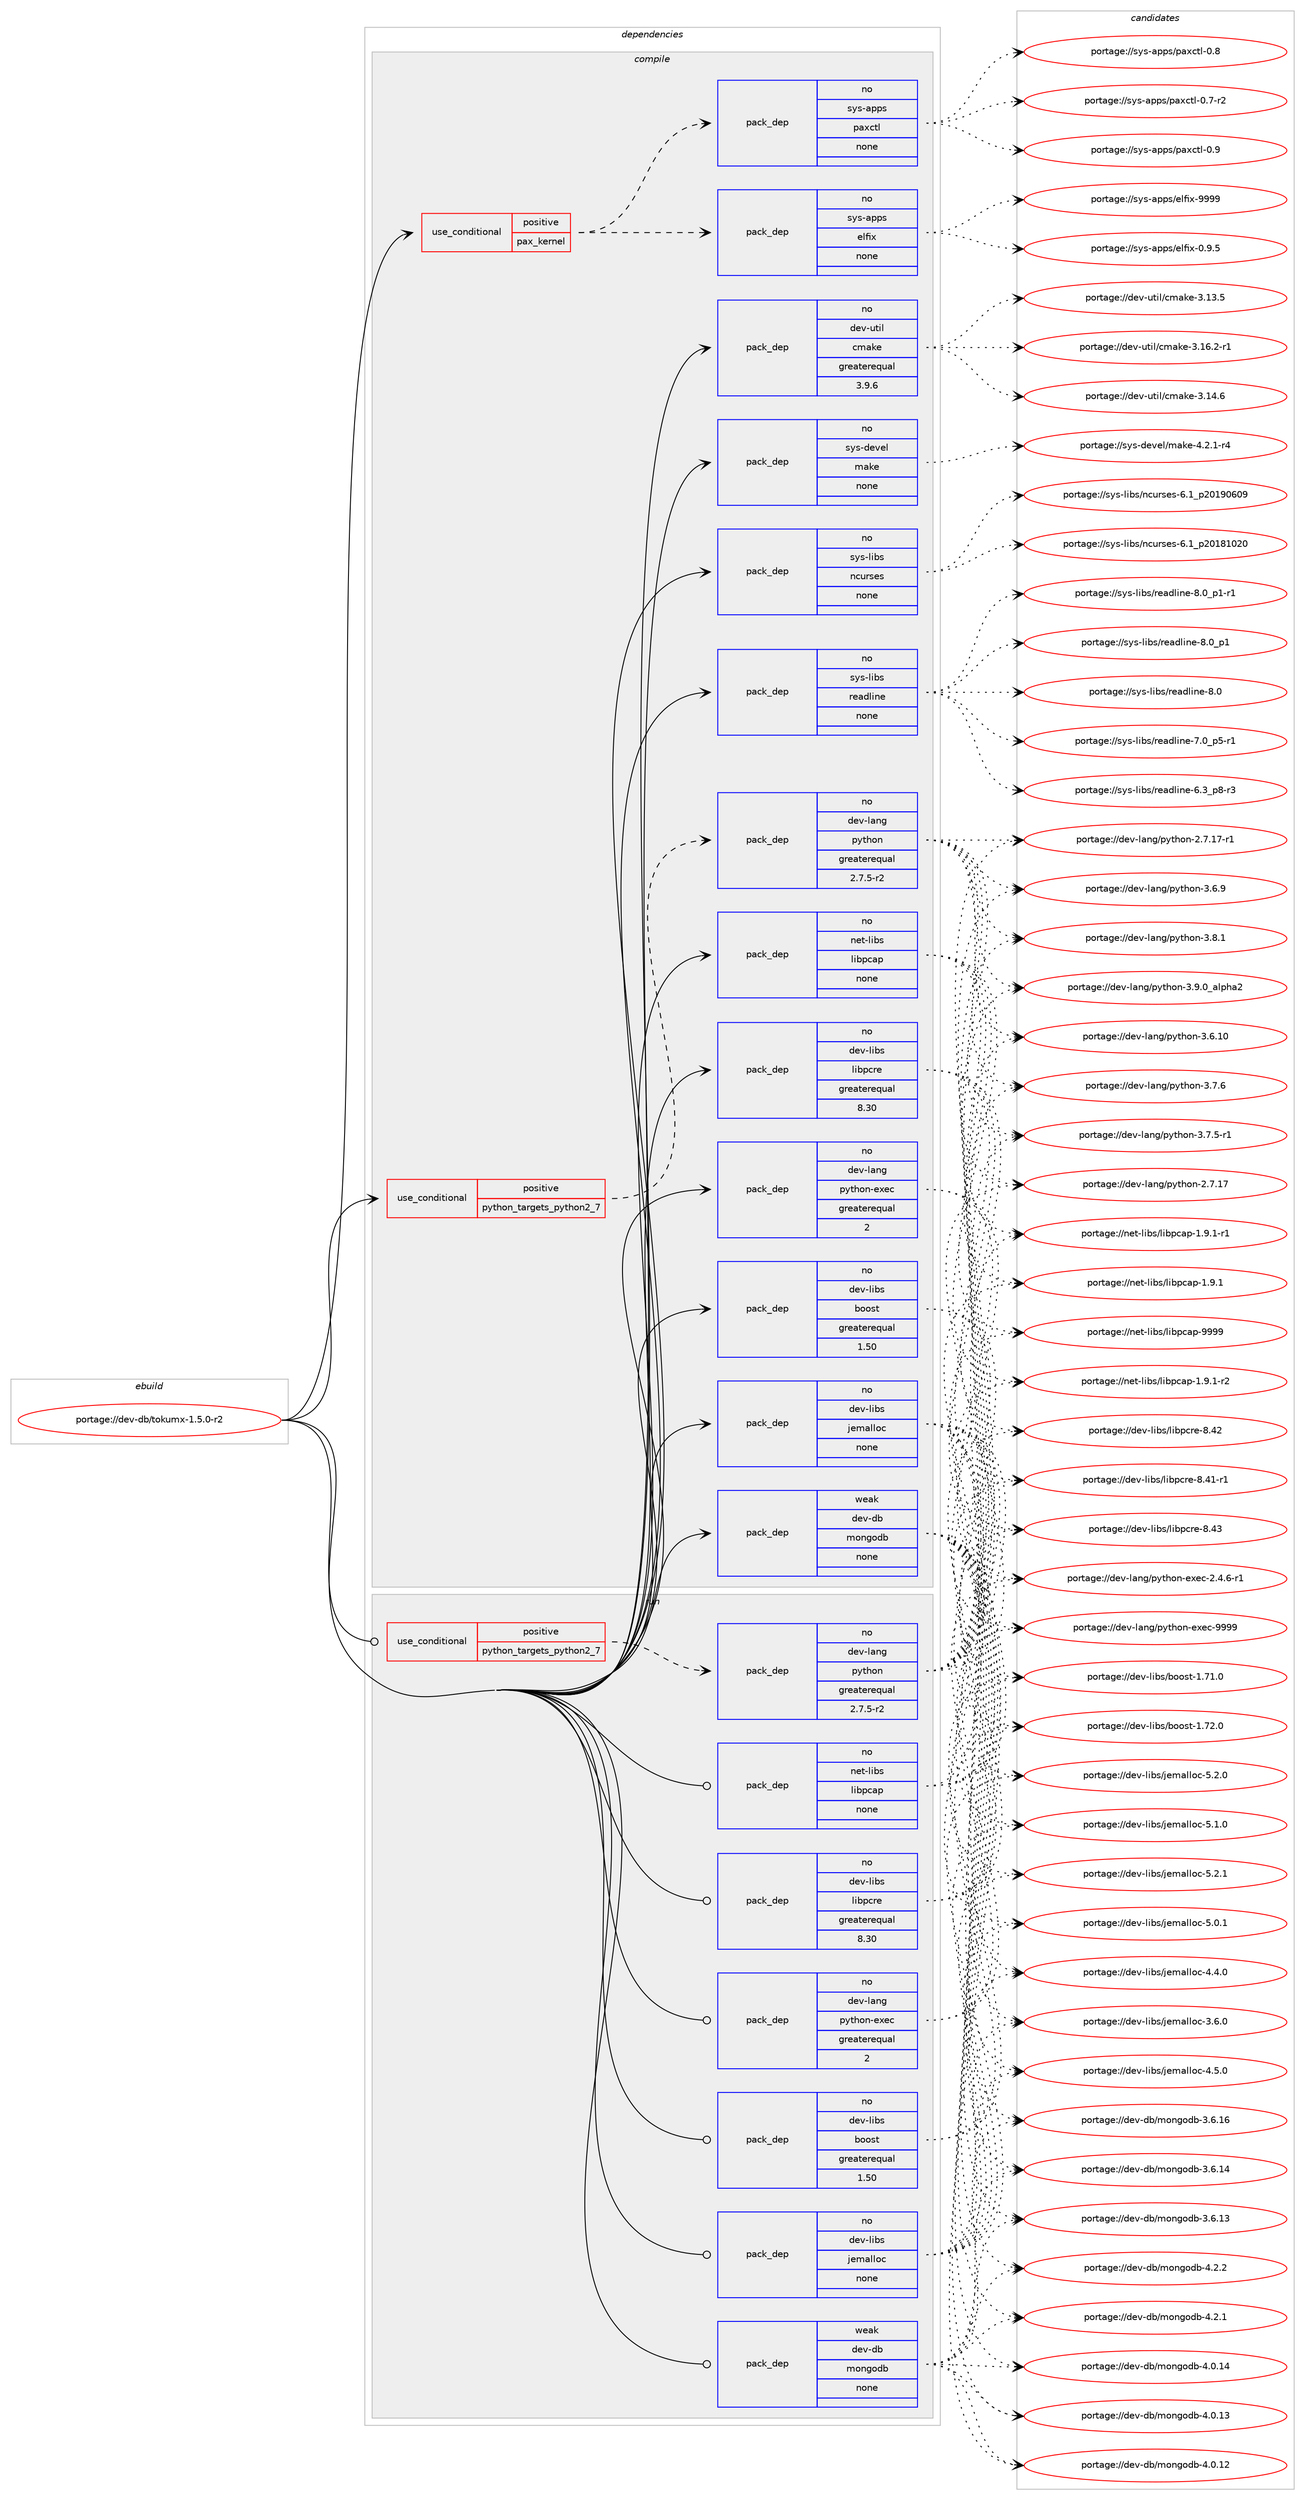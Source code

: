 digraph prolog {

# *************
# Graph options
# *************

newrank=true;
concentrate=true;
compound=true;
graph [rankdir=LR,fontname=Helvetica,fontsize=10,ranksep=1.5];#, ranksep=2.5, nodesep=0.2];
edge  [arrowhead=vee];
node  [fontname=Helvetica,fontsize=10];

# **********
# The ebuild
# **********

subgraph cluster_leftcol {
color=gray;
label=<<i>ebuild</i>>;
id [label="portage://dev-db/tokumx-1.5.0-r2", color=red, width=4, href="../dev-db/tokumx-1.5.0-r2.svg"];
}

# ****************
# The dependencies
# ****************

subgraph cluster_midcol {
color=gray;
label=<<i>dependencies</i>>;
subgraph cluster_compile {
fillcolor="#eeeeee";
style=filled;
label=<<i>compile</i>>;
subgraph cond135804 {
dependency576548 [label=<<TABLE BORDER="0" CELLBORDER="1" CELLSPACING="0" CELLPADDING="4"><TR><TD ROWSPAN="3" CELLPADDING="10">use_conditional</TD></TR><TR><TD>positive</TD></TR><TR><TD>pax_kernel</TD></TR></TABLE>>, shape=none, color=red];
subgraph pack433569 {
dependency576549 [label=<<TABLE BORDER="0" CELLBORDER="1" CELLSPACING="0" CELLPADDING="4" WIDTH="220"><TR><TD ROWSPAN="6" CELLPADDING="30">pack_dep</TD></TR><TR><TD WIDTH="110">no</TD></TR><TR><TD>sys-apps</TD></TR><TR><TD>paxctl</TD></TR><TR><TD>none</TD></TR><TR><TD></TD></TR></TABLE>>, shape=none, color=blue];
}
dependency576548:e -> dependency576549:w [weight=20,style="dashed",arrowhead="vee"];
subgraph pack433570 {
dependency576550 [label=<<TABLE BORDER="0" CELLBORDER="1" CELLSPACING="0" CELLPADDING="4" WIDTH="220"><TR><TD ROWSPAN="6" CELLPADDING="30">pack_dep</TD></TR><TR><TD WIDTH="110">no</TD></TR><TR><TD>sys-apps</TD></TR><TR><TD>elfix</TD></TR><TR><TD>none</TD></TR><TR><TD></TD></TR></TABLE>>, shape=none, color=blue];
}
dependency576548:e -> dependency576550:w [weight=20,style="dashed",arrowhead="vee"];
}
id:e -> dependency576548:w [weight=20,style="solid",arrowhead="vee"];
subgraph cond135805 {
dependency576551 [label=<<TABLE BORDER="0" CELLBORDER="1" CELLSPACING="0" CELLPADDING="4"><TR><TD ROWSPAN="3" CELLPADDING="10">use_conditional</TD></TR><TR><TD>positive</TD></TR><TR><TD>python_targets_python2_7</TD></TR></TABLE>>, shape=none, color=red];
subgraph pack433571 {
dependency576552 [label=<<TABLE BORDER="0" CELLBORDER="1" CELLSPACING="0" CELLPADDING="4" WIDTH="220"><TR><TD ROWSPAN="6" CELLPADDING="30">pack_dep</TD></TR><TR><TD WIDTH="110">no</TD></TR><TR><TD>dev-lang</TD></TR><TR><TD>python</TD></TR><TR><TD>greaterequal</TD></TR><TR><TD>2.7.5-r2</TD></TR></TABLE>>, shape=none, color=blue];
}
dependency576551:e -> dependency576552:w [weight=20,style="dashed",arrowhead="vee"];
}
id:e -> dependency576551:w [weight=20,style="solid",arrowhead="vee"];
subgraph pack433572 {
dependency576553 [label=<<TABLE BORDER="0" CELLBORDER="1" CELLSPACING="0" CELLPADDING="4" WIDTH="220"><TR><TD ROWSPAN="6" CELLPADDING="30">pack_dep</TD></TR><TR><TD WIDTH="110">no</TD></TR><TR><TD>dev-lang</TD></TR><TR><TD>python-exec</TD></TR><TR><TD>greaterequal</TD></TR><TR><TD>2</TD></TR></TABLE>>, shape=none, color=blue];
}
id:e -> dependency576553:w [weight=20,style="solid",arrowhead="vee"];
subgraph pack433573 {
dependency576554 [label=<<TABLE BORDER="0" CELLBORDER="1" CELLSPACING="0" CELLPADDING="4" WIDTH="220"><TR><TD ROWSPAN="6" CELLPADDING="30">pack_dep</TD></TR><TR><TD WIDTH="110">no</TD></TR><TR><TD>dev-libs</TD></TR><TR><TD>boost</TD></TR><TR><TD>greaterequal</TD></TR><TR><TD>1.50</TD></TR></TABLE>>, shape=none, color=blue];
}
id:e -> dependency576554:w [weight=20,style="solid",arrowhead="vee"];
subgraph pack433574 {
dependency576555 [label=<<TABLE BORDER="0" CELLBORDER="1" CELLSPACING="0" CELLPADDING="4" WIDTH="220"><TR><TD ROWSPAN="6" CELLPADDING="30">pack_dep</TD></TR><TR><TD WIDTH="110">no</TD></TR><TR><TD>dev-libs</TD></TR><TR><TD>jemalloc</TD></TR><TR><TD>none</TD></TR><TR><TD></TD></TR></TABLE>>, shape=none, color=blue];
}
id:e -> dependency576555:w [weight=20,style="solid",arrowhead="vee"];
subgraph pack433575 {
dependency576556 [label=<<TABLE BORDER="0" CELLBORDER="1" CELLSPACING="0" CELLPADDING="4" WIDTH="220"><TR><TD ROWSPAN="6" CELLPADDING="30">pack_dep</TD></TR><TR><TD WIDTH="110">no</TD></TR><TR><TD>dev-libs</TD></TR><TR><TD>libpcre</TD></TR><TR><TD>greaterequal</TD></TR><TR><TD>8.30</TD></TR></TABLE>>, shape=none, color=blue];
}
id:e -> dependency576556:w [weight=20,style="solid",arrowhead="vee"];
subgraph pack433576 {
dependency576557 [label=<<TABLE BORDER="0" CELLBORDER="1" CELLSPACING="0" CELLPADDING="4" WIDTH="220"><TR><TD ROWSPAN="6" CELLPADDING="30">pack_dep</TD></TR><TR><TD WIDTH="110">no</TD></TR><TR><TD>dev-util</TD></TR><TR><TD>cmake</TD></TR><TR><TD>greaterequal</TD></TR><TR><TD>3.9.6</TD></TR></TABLE>>, shape=none, color=blue];
}
id:e -> dependency576557:w [weight=20,style="solid",arrowhead="vee"];
subgraph pack433577 {
dependency576558 [label=<<TABLE BORDER="0" CELLBORDER="1" CELLSPACING="0" CELLPADDING="4" WIDTH="220"><TR><TD ROWSPAN="6" CELLPADDING="30">pack_dep</TD></TR><TR><TD WIDTH="110">no</TD></TR><TR><TD>net-libs</TD></TR><TR><TD>libpcap</TD></TR><TR><TD>none</TD></TR><TR><TD></TD></TR></TABLE>>, shape=none, color=blue];
}
id:e -> dependency576558:w [weight=20,style="solid",arrowhead="vee"];
subgraph pack433578 {
dependency576559 [label=<<TABLE BORDER="0" CELLBORDER="1" CELLSPACING="0" CELLPADDING="4" WIDTH="220"><TR><TD ROWSPAN="6" CELLPADDING="30">pack_dep</TD></TR><TR><TD WIDTH="110">no</TD></TR><TR><TD>sys-devel</TD></TR><TR><TD>make</TD></TR><TR><TD>none</TD></TR><TR><TD></TD></TR></TABLE>>, shape=none, color=blue];
}
id:e -> dependency576559:w [weight=20,style="solid",arrowhead="vee"];
subgraph pack433579 {
dependency576560 [label=<<TABLE BORDER="0" CELLBORDER="1" CELLSPACING="0" CELLPADDING="4" WIDTH="220"><TR><TD ROWSPAN="6" CELLPADDING="30">pack_dep</TD></TR><TR><TD WIDTH="110">no</TD></TR><TR><TD>sys-libs</TD></TR><TR><TD>ncurses</TD></TR><TR><TD>none</TD></TR><TR><TD></TD></TR></TABLE>>, shape=none, color=blue];
}
id:e -> dependency576560:w [weight=20,style="solid",arrowhead="vee"];
subgraph pack433580 {
dependency576561 [label=<<TABLE BORDER="0" CELLBORDER="1" CELLSPACING="0" CELLPADDING="4" WIDTH="220"><TR><TD ROWSPAN="6" CELLPADDING="30">pack_dep</TD></TR><TR><TD WIDTH="110">no</TD></TR><TR><TD>sys-libs</TD></TR><TR><TD>readline</TD></TR><TR><TD>none</TD></TR><TR><TD></TD></TR></TABLE>>, shape=none, color=blue];
}
id:e -> dependency576561:w [weight=20,style="solid",arrowhead="vee"];
subgraph pack433581 {
dependency576562 [label=<<TABLE BORDER="0" CELLBORDER="1" CELLSPACING="0" CELLPADDING="4" WIDTH="220"><TR><TD ROWSPAN="6" CELLPADDING="30">pack_dep</TD></TR><TR><TD WIDTH="110">weak</TD></TR><TR><TD>dev-db</TD></TR><TR><TD>mongodb</TD></TR><TR><TD>none</TD></TR><TR><TD></TD></TR></TABLE>>, shape=none, color=blue];
}
id:e -> dependency576562:w [weight=20,style="solid",arrowhead="vee"];
}
subgraph cluster_compileandrun {
fillcolor="#eeeeee";
style=filled;
label=<<i>compile and run</i>>;
}
subgraph cluster_run {
fillcolor="#eeeeee";
style=filled;
label=<<i>run</i>>;
subgraph cond135806 {
dependency576563 [label=<<TABLE BORDER="0" CELLBORDER="1" CELLSPACING="0" CELLPADDING="4"><TR><TD ROWSPAN="3" CELLPADDING="10">use_conditional</TD></TR><TR><TD>positive</TD></TR><TR><TD>python_targets_python2_7</TD></TR></TABLE>>, shape=none, color=red];
subgraph pack433582 {
dependency576564 [label=<<TABLE BORDER="0" CELLBORDER="1" CELLSPACING="0" CELLPADDING="4" WIDTH="220"><TR><TD ROWSPAN="6" CELLPADDING="30">pack_dep</TD></TR><TR><TD WIDTH="110">no</TD></TR><TR><TD>dev-lang</TD></TR><TR><TD>python</TD></TR><TR><TD>greaterequal</TD></TR><TR><TD>2.7.5-r2</TD></TR></TABLE>>, shape=none, color=blue];
}
dependency576563:e -> dependency576564:w [weight=20,style="dashed",arrowhead="vee"];
}
id:e -> dependency576563:w [weight=20,style="solid",arrowhead="odot"];
subgraph pack433583 {
dependency576565 [label=<<TABLE BORDER="0" CELLBORDER="1" CELLSPACING="0" CELLPADDING="4" WIDTH="220"><TR><TD ROWSPAN="6" CELLPADDING="30">pack_dep</TD></TR><TR><TD WIDTH="110">no</TD></TR><TR><TD>dev-lang</TD></TR><TR><TD>python-exec</TD></TR><TR><TD>greaterequal</TD></TR><TR><TD>2</TD></TR></TABLE>>, shape=none, color=blue];
}
id:e -> dependency576565:w [weight=20,style="solid",arrowhead="odot"];
subgraph pack433584 {
dependency576566 [label=<<TABLE BORDER="0" CELLBORDER="1" CELLSPACING="0" CELLPADDING="4" WIDTH="220"><TR><TD ROWSPAN="6" CELLPADDING="30">pack_dep</TD></TR><TR><TD WIDTH="110">no</TD></TR><TR><TD>dev-libs</TD></TR><TR><TD>boost</TD></TR><TR><TD>greaterequal</TD></TR><TR><TD>1.50</TD></TR></TABLE>>, shape=none, color=blue];
}
id:e -> dependency576566:w [weight=20,style="solid",arrowhead="odot"];
subgraph pack433585 {
dependency576567 [label=<<TABLE BORDER="0" CELLBORDER="1" CELLSPACING="0" CELLPADDING="4" WIDTH="220"><TR><TD ROWSPAN="6" CELLPADDING="30">pack_dep</TD></TR><TR><TD WIDTH="110">no</TD></TR><TR><TD>dev-libs</TD></TR><TR><TD>jemalloc</TD></TR><TR><TD>none</TD></TR><TR><TD></TD></TR></TABLE>>, shape=none, color=blue];
}
id:e -> dependency576567:w [weight=20,style="solid",arrowhead="odot"];
subgraph pack433586 {
dependency576568 [label=<<TABLE BORDER="0" CELLBORDER="1" CELLSPACING="0" CELLPADDING="4" WIDTH="220"><TR><TD ROWSPAN="6" CELLPADDING="30">pack_dep</TD></TR><TR><TD WIDTH="110">no</TD></TR><TR><TD>dev-libs</TD></TR><TR><TD>libpcre</TD></TR><TR><TD>greaterequal</TD></TR><TR><TD>8.30</TD></TR></TABLE>>, shape=none, color=blue];
}
id:e -> dependency576568:w [weight=20,style="solid",arrowhead="odot"];
subgraph pack433587 {
dependency576569 [label=<<TABLE BORDER="0" CELLBORDER="1" CELLSPACING="0" CELLPADDING="4" WIDTH="220"><TR><TD ROWSPAN="6" CELLPADDING="30">pack_dep</TD></TR><TR><TD WIDTH="110">no</TD></TR><TR><TD>net-libs</TD></TR><TR><TD>libpcap</TD></TR><TR><TD>none</TD></TR><TR><TD></TD></TR></TABLE>>, shape=none, color=blue];
}
id:e -> dependency576569:w [weight=20,style="solid",arrowhead="odot"];
subgraph pack433588 {
dependency576570 [label=<<TABLE BORDER="0" CELLBORDER="1" CELLSPACING="0" CELLPADDING="4" WIDTH="220"><TR><TD ROWSPAN="6" CELLPADDING="30">pack_dep</TD></TR><TR><TD WIDTH="110">weak</TD></TR><TR><TD>dev-db</TD></TR><TR><TD>mongodb</TD></TR><TR><TD>none</TD></TR><TR><TD></TD></TR></TABLE>>, shape=none, color=blue];
}
id:e -> dependency576570:w [weight=20,style="solid",arrowhead="odot"];
}
}

# **************
# The candidates
# **************

subgraph cluster_choices {
rank=same;
color=gray;
label=<<i>candidates</i>>;

subgraph choice433569 {
color=black;
nodesep=1;
choice115121115459711211211547112971209911610845484657 [label="portage://sys-apps/paxctl-0.9", color=red, width=4,href="../sys-apps/paxctl-0.9.svg"];
choice115121115459711211211547112971209911610845484656 [label="portage://sys-apps/paxctl-0.8", color=red, width=4,href="../sys-apps/paxctl-0.8.svg"];
choice1151211154597112112115471129712099116108454846554511450 [label="portage://sys-apps/paxctl-0.7-r2", color=red, width=4,href="../sys-apps/paxctl-0.7-r2.svg"];
dependency576549:e -> choice115121115459711211211547112971209911610845484657:w [style=dotted,weight="100"];
dependency576549:e -> choice115121115459711211211547112971209911610845484656:w [style=dotted,weight="100"];
dependency576549:e -> choice1151211154597112112115471129712099116108454846554511450:w [style=dotted,weight="100"];
}
subgraph choice433570 {
color=black;
nodesep=1;
choice1151211154597112112115471011081021051204557575757 [label="portage://sys-apps/elfix-9999", color=red, width=4,href="../sys-apps/elfix-9999.svg"];
choice115121115459711211211547101108102105120454846574653 [label="portage://sys-apps/elfix-0.9.5", color=red, width=4,href="../sys-apps/elfix-0.9.5.svg"];
dependency576550:e -> choice1151211154597112112115471011081021051204557575757:w [style=dotted,weight="100"];
dependency576550:e -> choice115121115459711211211547101108102105120454846574653:w [style=dotted,weight="100"];
}
subgraph choice433571 {
color=black;
nodesep=1;
choice10010111845108971101034711212111610411111045514657464895971081121049750 [label="portage://dev-lang/python-3.9.0_alpha2", color=red, width=4,href="../dev-lang/python-3.9.0_alpha2.svg"];
choice100101118451089711010347112121116104111110455146564649 [label="portage://dev-lang/python-3.8.1", color=red, width=4,href="../dev-lang/python-3.8.1.svg"];
choice100101118451089711010347112121116104111110455146554654 [label="portage://dev-lang/python-3.7.6", color=red, width=4,href="../dev-lang/python-3.7.6.svg"];
choice1001011184510897110103471121211161041111104551465546534511449 [label="portage://dev-lang/python-3.7.5-r1", color=red, width=4,href="../dev-lang/python-3.7.5-r1.svg"];
choice100101118451089711010347112121116104111110455146544657 [label="portage://dev-lang/python-3.6.9", color=red, width=4,href="../dev-lang/python-3.6.9.svg"];
choice10010111845108971101034711212111610411111045514654464948 [label="portage://dev-lang/python-3.6.10", color=red, width=4,href="../dev-lang/python-3.6.10.svg"];
choice100101118451089711010347112121116104111110455046554649554511449 [label="portage://dev-lang/python-2.7.17-r1", color=red, width=4,href="../dev-lang/python-2.7.17-r1.svg"];
choice10010111845108971101034711212111610411111045504655464955 [label="portage://dev-lang/python-2.7.17", color=red, width=4,href="../dev-lang/python-2.7.17.svg"];
dependency576552:e -> choice10010111845108971101034711212111610411111045514657464895971081121049750:w [style=dotted,weight="100"];
dependency576552:e -> choice100101118451089711010347112121116104111110455146564649:w [style=dotted,weight="100"];
dependency576552:e -> choice100101118451089711010347112121116104111110455146554654:w [style=dotted,weight="100"];
dependency576552:e -> choice1001011184510897110103471121211161041111104551465546534511449:w [style=dotted,weight="100"];
dependency576552:e -> choice100101118451089711010347112121116104111110455146544657:w [style=dotted,weight="100"];
dependency576552:e -> choice10010111845108971101034711212111610411111045514654464948:w [style=dotted,weight="100"];
dependency576552:e -> choice100101118451089711010347112121116104111110455046554649554511449:w [style=dotted,weight="100"];
dependency576552:e -> choice10010111845108971101034711212111610411111045504655464955:w [style=dotted,weight="100"];
}
subgraph choice433572 {
color=black;
nodesep=1;
choice10010111845108971101034711212111610411111045101120101994557575757 [label="portage://dev-lang/python-exec-9999", color=red, width=4,href="../dev-lang/python-exec-9999.svg"];
choice10010111845108971101034711212111610411111045101120101994550465246544511449 [label="portage://dev-lang/python-exec-2.4.6-r1", color=red, width=4,href="../dev-lang/python-exec-2.4.6-r1.svg"];
dependency576553:e -> choice10010111845108971101034711212111610411111045101120101994557575757:w [style=dotted,weight="100"];
dependency576553:e -> choice10010111845108971101034711212111610411111045101120101994550465246544511449:w [style=dotted,weight="100"];
}
subgraph choice433573 {
color=black;
nodesep=1;
choice1001011184510810598115479811111111511645494655504648 [label="portage://dev-libs/boost-1.72.0", color=red, width=4,href="../dev-libs/boost-1.72.0.svg"];
choice1001011184510810598115479811111111511645494655494648 [label="portage://dev-libs/boost-1.71.0", color=red, width=4,href="../dev-libs/boost-1.71.0.svg"];
dependency576554:e -> choice1001011184510810598115479811111111511645494655504648:w [style=dotted,weight="100"];
dependency576554:e -> choice1001011184510810598115479811111111511645494655494648:w [style=dotted,weight="100"];
}
subgraph choice433574 {
color=black;
nodesep=1;
choice1001011184510810598115471061011099710810811199455346504649 [label="portage://dev-libs/jemalloc-5.2.1", color=red, width=4,href="../dev-libs/jemalloc-5.2.1.svg"];
choice1001011184510810598115471061011099710810811199455346504648 [label="portage://dev-libs/jemalloc-5.2.0", color=red, width=4,href="../dev-libs/jemalloc-5.2.0.svg"];
choice1001011184510810598115471061011099710810811199455346494648 [label="portage://dev-libs/jemalloc-5.1.0", color=red, width=4,href="../dev-libs/jemalloc-5.1.0.svg"];
choice1001011184510810598115471061011099710810811199455346484649 [label="portage://dev-libs/jemalloc-5.0.1", color=red, width=4,href="../dev-libs/jemalloc-5.0.1.svg"];
choice1001011184510810598115471061011099710810811199455246534648 [label="portage://dev-libs/jemalloc-4.5.0", color=red, width=4,href="../dev-libs/jemalloc-4.5.0.svg"];
choice1001011184510810598115471061011099710810811199455246524648 [label="portage://dev-libs/jemalloc-4.4.0", color=red, width=4,href="../dev-libs/jemalloc-4.4.0.svg"];
choice1001011184510810598115471061011099710810811199455146544648 [label="portage://dev-libs/jemalloc-3.6.0", color=red, width=4,href="../dev-libs/jemalloc-3.6.0.svg"];
dependency576555:e -> choice1001011184510810598115471061011099710810811199455346504649:w [style=dotted,weight="100"];
dependency576555:e -> choice1001011184510810598115471061011099710810811199455346504648:w [style=dotted,weight="100"];
dependency576555:e -> choice1001011184510810598115471061011099710810811199455346494648:w [style=dotted,weight="100"];
dependency576555:e -> choice1001011184510810598115471061011099710810811199455346484649:w [style=dotted,weight="100"];
dependency576555:e -> choice1001011184510810598115471061011099710810811199455246534648:w [style=dotted,weight="100"];
dependency576555:e -> choice1001011184510810598115471061011099710810811199455246524648:w [style=dotted,weight="100"];
dependency576555:e -> choice1001011184510810598115471061011099710810811199455146544648:w [style=dotted,weight="100"];
}
subgraph choice433575 {
color=black;
nodesep=1;
choice10010111845108105981154710810598112991141014556465251 [label="portage://dev-libs/libpcre-8.43", color=red, width=4,href="../dev-libs/libpcre-8.43.svg"];
choice10010111845108105981154710810598112991141014556465250 [label="portage://dev-libs/libpcre-8.42", color=red, width=4,href="../dev-libs/libpcre-8.42.svg"];
choice100101118451081059811547108105981129911410145564652494511449 [label="portage://dev-libs/libpcre-8.41-r1", color=red, width=4,href="../dev-libs/libpcre-8.41-r1.svg"];
dependency576556:e -> choice10010111845108105981154710810598112991141014556465251:w [style=dotted,weight="100"];
dependency576556:e -> choice10010111845108105981154710810598112991141014556465250:w [style=dotted,weight="100"];
dependency576556:e -> choice100101118451081059811547108105981129911410145564652494511449:w [style=dotted,weight="100"];
}
subgraph choice433576 {
color=black;
nodesep=1;
choice10010111845117116105108479910997107101455146495446504511449 [label="portage://dev-util/cmake-3.16.2-r1", color=red, width=4,href="../dev-util/cmake-3.16.2-r1.svg"];
choice1001011184511711610510847991099710710145514649524654 [label="portage://dev-util/cmake-3.14.6", color=red, width=4,href="../dev-util/cmake-3.14.6.svg"];
choice1001011184511711610510847991099710710145514649514653 [label="portage://dev-util/cmake-3.13.5", color=red, width=4,href="../dev-util/cmake-3.13.5.svg"];
dependency576557:e -> choice10010111845117116105108479910997107101455146495446504511449:w [style=dotted,weight="100"];
dependency576557:e -> choice1001011184511711610510847991099710710145514649524654:w [style=dotted,weight="100"];
dependency576557:e -> choice1001011184511711610510847991099710710145514649514653:w [style=dotted,weight="100"];
}
subgraph choice433577 {
color=black;
nodesep=1;
choice1101011164510810598115471081059811299971124557575757 [label="portage://net-libs/libpcap-9999", color=red, width=4,href="../net-libs/libpcap-9999.svg"];
choice1101011164510810598115471081059811299971124549465746494511450 [label="portage://net-libs/libpcap-1.9.1-r2", color=red, width=4,href="../net-libs/libpcap-1.9.1-r2.svg"];
choice1101011164510810598115471081059811299971124549465746494511449 [label="portage://net-libs/libpcap-1.9.1-r1", color=red, width=4,href="../net-libs/libpcap-1.9.1-r1.svg"];
choice110101116451081059811547108105981129997112454946574649 [label="portage://net-libs/libpcap-1.9.1", color=red, width=4,href="../net-libs/libpcap-1.9.1.svg"];
dependency576558:e -> choice1101011164510810598115471081059811299971124557575757:w [style=dotted,weight="100"];
dependency576558:e -> choice1101011164510810598115471081059811299971124549465746494511450:w [style=dotted,weight="100"];
dependency576558:e -> choice1101011164510810598115471081059811299971124549465746494511449:w [style=dotted,weight="100"];
dependency576558:e -> choice110101116451081059811547108105981129997112454946574649:w [style=dotted,weight="100"];
}
subgraph choice433578 {
color=black;
nodesep=1;
choice1151211154510010111810110847109971071014552465046494511452 [label="portage://sys-devel/make-4.2.1-r4", color=red, width=4,href="../sys-devel/make-4.2.1-r4.svg"];
dependency576559:e -> choice1151211154510010111810110847109971071014552465046494511452:w [style=dotted,weight="100"];
}
subgraph choice433579 {
color=black;
nodesep=1;
choice1151211154510810598115471109911711411510111545544649951125048495748544857 [label="portage://sys-libs/ncurses-6.1_p20190609", color=red, width=4,href="../sys-libs/ncurses-6.1_p20190609.svg"];
choice1151211154510810598115471109911711411510111545544649951125048495649485048 [label="portage://sys-libs/ncurses-6.1_p20181020", color=red, width=4,href="../sys-libs/ncurses-6.1_p20181020.svg"];
dependency576560:e -> choice1151211154510810598115471109911711411510111545544649951125048495748544857:w [style=dotted,weight="100"];
dependency576560:e -> choice1151211154510810598115471109911711411510111545544649951125048495649485048:w [style=dotted,weight="100"];
}
subgraph choice433580 {
color=black;
nodesep=1;
choice115121115451081059811547114101971001081051101014556464895112494511449 [label="portage://sys-libs/readline-8.0_p1-r1", color=red, width=4,href="../sys-libs/readline-8.0_p1-r1.svg"];
choice11512111545108105981154711410197100108105110101455646489511249 [label="portage://sys-libs/readline-8.0_p1", color=red, width=4,href="../sys-libs/readline-8.0_p1.svg"];
choice1151211154510810598115471141019710010810511010145564648 [label="portage://sys-libs/readline-8.0", color=red, width=4,href="../sys-libs/readline-8.0.svg"];
choice115121115451081059811547114101971001081051101014555464895112534511449 [label="portage://sys-libs/readline-7.0_p5-r1", color=red, width=4,href="../sys-libs/readline-7.0_p5-r1.svg"];
choice115121115451081059811547114101971001081051101014554465195112564511451 [label="portage://sys-libs/readline-6.3_p8-r3", color=red, width=4,href="../sys-libs/readline-6.3_p8-r3.svg"];
dependency576561:e -> choice115121115451081059811547114101971001081051101014556464895112494511449:w [style=dotted,weight="100"];
dependency576561:e -> choice11512111545108105981154711410197100108105110101455646489511249:w [style=dotted,weight="100"];
dependency576561:e -> choice1151211154510810598115471141019710010810511010145564648:w [style=dotted,weight="100"];
dependency576561:e -> choice115121115451081059811547114101971001081051101014555464895112534511449:w [style=dotted,weight="100"];
dependency576561:e -> choice115121115451081059811547114101971001081051101014554465195112564511451:w [style=dotted,weight="100"];
}
subgraph choice433581 {
color=black;
nodesep=1;
choice10010111845100984710911111010311110098455246504650 [label="portage://dev-db/mongodb-4.2.2", color=red, width=4,href="../dev-db/mongodb-4.2.2.svg"];
choice10010111845100984710911111010311110098455246504649 [label="portage://dev-db/mongodb-4.2.1", color=red, width=4,href="../dev-db/mongodb-4.2.1.svg"];
choice1001011184510098471091111101031111009845524648464952 [label="portage://dev-db/mongodb-4.0.14", color=red, width=4,href="../dev-db/mongodb-4.0.14.svg"];
choice1001011184510098471091111101031111009845524648464951 [label="portage://dev-db/mongodb-4.0.13", color=red, width=4,href="../dev-db/mongodb-4.0.13.svg"];
choice1001011184510098471091111101031111009845524648464950 [label="portage://dev-db/mongodb-4.0.12", color=red, width=4,href="../dev-db/mongodb-4.0.12.svg"];
choice1001011184510098471091111101031111009845514654464954 [label="portage://dev-db/mongodb-3.6.16", color=red, width=4,href="../dev-db/mongodb-3.6.16.svg"];
choice1001011184510098471091111101031111009845514654464952 [label="portage://dev-db/mongodb-3.6.14", color=red, width=4,href="../dev-db/mongodb-3.6.14.svg"];
choice1001011184510098471091111101031111009845514654464951 [label="portage://dev-db/mongodb-3.6.13", color=red, width=4,href="../dev-db/mongodb-3.6.13.svg"];
dependency576562:e -> choice10010111845100984710911111010311110098455246504650:w [style=dotted,weight="100"];
dependency576562:e -> choice10010111845100984710911111010311110098455246504649:w [style=dotted,weight="100"];
dependency576562:e -> choice1001011184510098471091111101031111009845524648464952:w [style=dotted,weight="100"];
dependency576562:e -> choice1001011184510098471091111101031111009845524648464951:w [style=dotted,weight="100"];
dependency576562:e -> choice1001011184510098471091111101031111009845524648464950:w [style=dotted,weight="100"];
dependency576562:e -> choice1001011184510098471091111101031111009845514654464954:w [style=dotted,weight="100"];
dependency576562:e -> choice1001011184510098471091111101031111009845514654464952:w [style=dotted,weight="100"];
dependency576562:e -> choice1001011184510098471091111101031111009845514654464951:w [style=dotted,weight="100"];
}
subgraph choice433582 {
color=black;
nodesep=1;
choice10010111845108971101034711212111610411111045514657464895971081121049750 [label="portage://dev-lang/python-3.9.0_alpha2", color=red, width=4,href="../dev-lang/python-3.9.0_alpha2.svg"];
choice100101118451089711010347112121116104111110455146564649 [label="portage://dev-lang/python-3.8.1", color=red, width=4,href="../dev-lang/python-3.8.1.svg"];
choice100101118451089711010347112121116104111110455146554654 [label="portage://dev-lang/python-3.7.6", color=red, width=4,href="../dev-lang/python-3.7.6.svg"];
choice1001011184510897110103471121211161041111104551465546534511449 [label="portage://dev-lang/python-3.7.5-r1", color=red, width=4,href="../dev-lang/python-3.7.5-r1.svg"];
choice100101118451089711010347112121116104111110455146544657 [label="portage://dev-lang/python-3.6.9", color=red, width=4,href="../dev-lang/python-3.6.9.svg"];
choice10010111845108971101034711212111610411111045514654464948 [label="portage://dev-lang/python-3.6.10", color=red, width=4,href="../dev-lang/python-3.6.10.svg"];
choice100101118451089711010347112121116104111110455046554649554511449 [label="portage://dev-lang/python-2.7.17-r1", color=red, width=4,href="../dev-lang/python-2.7.17-r1.svg"];
choice10010111845108971101034711212111610411111045504655464955 [label="portage://dev-lang/python-2.7.17", color=red, width=4,href="../dev-lang/python-2.7.17.svg"];
dependency576564:e -> choice10010111845108971101034711212111610411111045514657464895971081121049750:w [style=dotted,weight="100"];
dependency576564:e -> choice100101118451089711010347112121116104111110455146564649:w [style=dotted,weight="100"];
dependency576564:e -> choice100101118451089711010347112121116104111110455146554654:w [style=dotted,weight="100"];
dependency576564:e -> choice1001011184510897110103471121211161041111104551465546534511449:w [style=dotted,weight="100"];
dependency576564:e -> choice100101118451089711010347112121116104111110455146544657:w [style=dotted,weight="100"];
dependency576564:e -> choice10010111845108971101034711212111610411111045514654464948:w [style=dotted,weight="100"];
dependency576564:e -> choice100101118451089711010347112121116104111110455046554649554511449:w [style=dotted,weight="100"];
dependency576564:e -> choice10010111845108971101034711212111610411111045504655464955:w [style=dotted,weight="100"];
}
subgraph choice433583 {
color=black;
nodesep=1;
choice10010111845108971101034711212111610411111045101120101994557575757 [label="portage://dev-lang/python-exec-9999", color=red, width=4,href="../dev-lang/python-exec-9999.svg"];
choice10010111845108971101034711212111610411111045101120101994550465246544511449 [label="portage://dev-lang/python-exec-2.4.6-r1", color=red, width=4,href="../dev-lang/python-exec-2.4.6-r1.svg"];
dependency576565:e -> choice10010111845108971101034711212111610411111045101120101994557575757:w [style=dotted,weight="100"];
dependency576565:e -> choice10010111845108971101034711212111610411111045101120101994550465246544511449:w [style=dotted,weight="100"];
}
subgraph choice433584 {
color=black;
nodesep=1;
choice1001011184510810598115479811111111511645494655504648 [label="portage://dev-libs/boost-1.72.0", color=red, width=4,href="../dev-libs/boost-1.72.0.svg"];
choice1001011184510810598115479811111111511645494655494648 [label="portage://dev-libs/boost-1.71.0", color=red, width=4,href="../dev-libs/boost-1.71.0.svg"];
dependency576566:e -> choice1001011184510810598115479811111111511645494655504648:w [style=dotted,weight="100"];
dependency576566:e -> choice1001011184510810598115479811111111511645494655494648:w [style=dotted,weight="100"];
}
subgraph choice433585 {
color=black;
nodesep=1;
choice1001011184510810598115471061011099710810811199455346504649 [label="portage://dev-libs/jemalloc-5.2.1", color=red, width=4,href="../dev-libs/jemalloc-5.2.1.svg"];
choice1001011184510810598115471061011099710810811199455346504648 [label="portage://dev-libs/jemalloc-5.2.0", color=red, width=4,href="../dev-libs/jemalloc-5.2.0.svg"];
choice1001011184510810598115471061011099710810811199455346494648 [label="portage://dev-libs/jemalloc-5.1.0", color=red, width=4,href="../dev-libs/jemalloc-5.1.0.svg"];
choice1001011184510810598115471061011099710810811199455346484649 [label="portage://dev-libs/jemalloc-5.0.1", color=red, width=4,href="../dev-libs/jemalloc-5.0.1.svg"];
choice1001011184510810598115471061011099710810811199455246534648 [label="portage://dev-libs/jemalloc-4.5.0", color=red, width=4,href="../dev-libs/jemalloc-4.5.0.svg"];
choice1001011184510810598115471061011099710810811199455246524648 [label="portage://dev-libs/jemalloc-4.4.0", color=red, width=4,href="../dev-libs/jemalloc-4.4.0.svg"];
choice1001011184510810598115471061011099710810811199455146544648 [label="portage://dev-libs/jemalloc-3.6.0", color=red, width=4,href="../dev-libs/jemalloc-3.6.0.svg"];
dependency576567:e -> choice1001011184510810598115471061011099710810811199455346504649:w [style=dotted,weight="100"];
dependency576567:e -> choice1001011184510810598115471061011099710810811199455346504648:w [style=dotted,weight="100"];
dependency576567:e -> choice1001011184510810598115471061011099710810811199455346494648:w [style=dotted,weight="100"];
dependency576567:e -> choice1001011184510810598115471061011099710810811199455346484649:w [style=dotted,weight="100"];
dependency576567:e -> choice1001011184510810598115471061011099710810811199455246534648:w [style=dotted,weight="100"];
dependency576567:e -> choice1001011184510810598115471061011099710810811199455246524648:w [style=dotted,weight="100"];
dependency576567:e -> choice1001011184510810598115471061011099710810811199455146544648:w [style=dotted,weight="100"];
}
subgraph choice433586 {
color=black;
nodesep=1;
choice10010111845108105981154710810598112991141014556465251 [label="portage://dev-libs/libpcre-8.43", color=red, width=4,href="../dev-libs/libpcre-8.43.svg"];
choice10010111845108105981154710810598112991141014556465250 [label="portage://dev-libs/libpcre-8.42", color=red, width=4,href="../dev-libs/libpcre-8.42.svg"];
choice100101118451081059811547108105981129911410145564652494511449 [label="portage://dev-libs/libpcre-8.41-r1", color=red, width=4,href="../dev-libs/libpcre-8.41-r1.svg"];
dependency576568:e -> choice10010111845108105981154710810598112991141014556465251:w [style=dotted,weight="100"];
dependency576568:e -> choice10010111845108105981154710810598112991141014556465250:w [style=dotted,weight="100"];
dependency576568:e -> choice100101118451081059811547108105981129911410145564652494511449:w [style=dotted,weight="100"];
}
subgraph choice433587 {
color=black;
nodesep=1;
choice1101011164510810598115471081059811299971124557575757 [label="portage://net-libs/libpcap-9999", color=red, width=4,href="../net-libs/libpcap-9999.svg"];
choice1101011164510810598115471081059811299971124549465746494511450 [label="portage://net-libs/libpcap-1.9.1-r2", color=red, width=4,href="../net-libs/libpcap-1.9.1-r2.svg"];
choice1101011164510810598115471081059811299971124549465746494511449 [label="portage://net-libs/libpcap-1.9.1-r1", color=red, width=4,href="../net-libs/libpcap-1.9.1-r1.svg"];
choice110101116451081059811547108105981129997112454946574649 [label="portage://net-libs/libpcap-1.9.1", color=red, width=4,href="../net-libs/libpcap-1.9.1.svg"];
dependency576569:e -> choice1101011164510810598115471081059811299971124557575757:w [style=dotted,weight="100"];
dependency576569:e -> choice1101011164510810598115471081059811299971124549465746494511450:w [style=dotted,weight="100"];
dependency576569:e -> choice1101011164510810598115471081059811299971124549465746494511449:w [style=dotted,weight="100"];
dependency576569:e -> choice110101116451081059811547108105981129997112454946574649:w [style=dotted,weight="100"];
}
subgraph choice433588 {
color=black;
nodesep=1;
choice10010111845100984710911111010311110098455246504650 [label="portage://dev-db/mongodb-4.2.2", color=red, width=4,href="../dev-db/mongodb-4.2.2.svg"];
choice10010111845100984710911111010311110098455246504649 [label="portage://dev-db/mongodb-4.2.1", color=red, width=4,href="../dev-db/mongodb-4.2.1.svg"];
choice1001011184510098471091111101031111009845524648464952 [label="portage://dev-db/mongodb-4.0.14", color=red, width=4,href="../dev-db/mongodb-4.0.14.svg"];
choice1001011184510098471091111101031111009845524648464951 [label="portage://dev-db/mongodb-4.0.13", color=red, width=4,href="../dev-db/mongodb-4.0.13.svg"];
choice1001011184510098471091111101031111009845524648464950 [label="portage://dev-db/mongodb-4.0.12", color=red, width=4,href="../dev-db/mongodb-4.0.12.svg"];
choice1001011184510098471091111101031111009845514654464954 [label="portage://dev-db/mongodb-3.6.16", color=red, width=4,href="../dev-db/mongodb-3.6.16.svg"];
choice1001011184510098471091111101031111009845514654464952 [label="portage://dev-db/mongodb-3.6.14", color=red, width=4,href="../dev-db/mongodb-3.6.14.svg"];
choice1001011184510098471091111101031111009845514654464951 [label="portage://dev-db/mongodb-3.6.13", color=red, width=4,href="../dev-db/mongodb-3.6.13.svg"];
dependency576570:e -> choice10010111845100984710911111010311110098455246504650:w [style=dotted,weight="100"];
dependency576570:e -> choice10010111845100984710911111010311110098455246504649:w [style=dotted,weight="100"];
dependency576570:e -> choice1001011184510098471091111101031111009845524648464952:w [style=dotted,weight="100"];
dependency576570:e -> choice1001011184510098471091111101031111009845524648464951:w [style=dotted,weight="100"];
dependency576570:e -> choice1001011184510098471091111101031111009845524648464950:w [style=dotted,weight="100"];
dependency576570:e -> choice1001011184510098471091111101031111009845514654464954:w [style=dotted,weight="100"];
dependency576570:e -> choice1001011184510098471091111101031111009845514654464952:w [style=dotted,weight="100"];
dependency576570:e -> choice1001011184510098471091111101031111009845514654464951:w [style=dotted,weight="100"];
}
}

}
